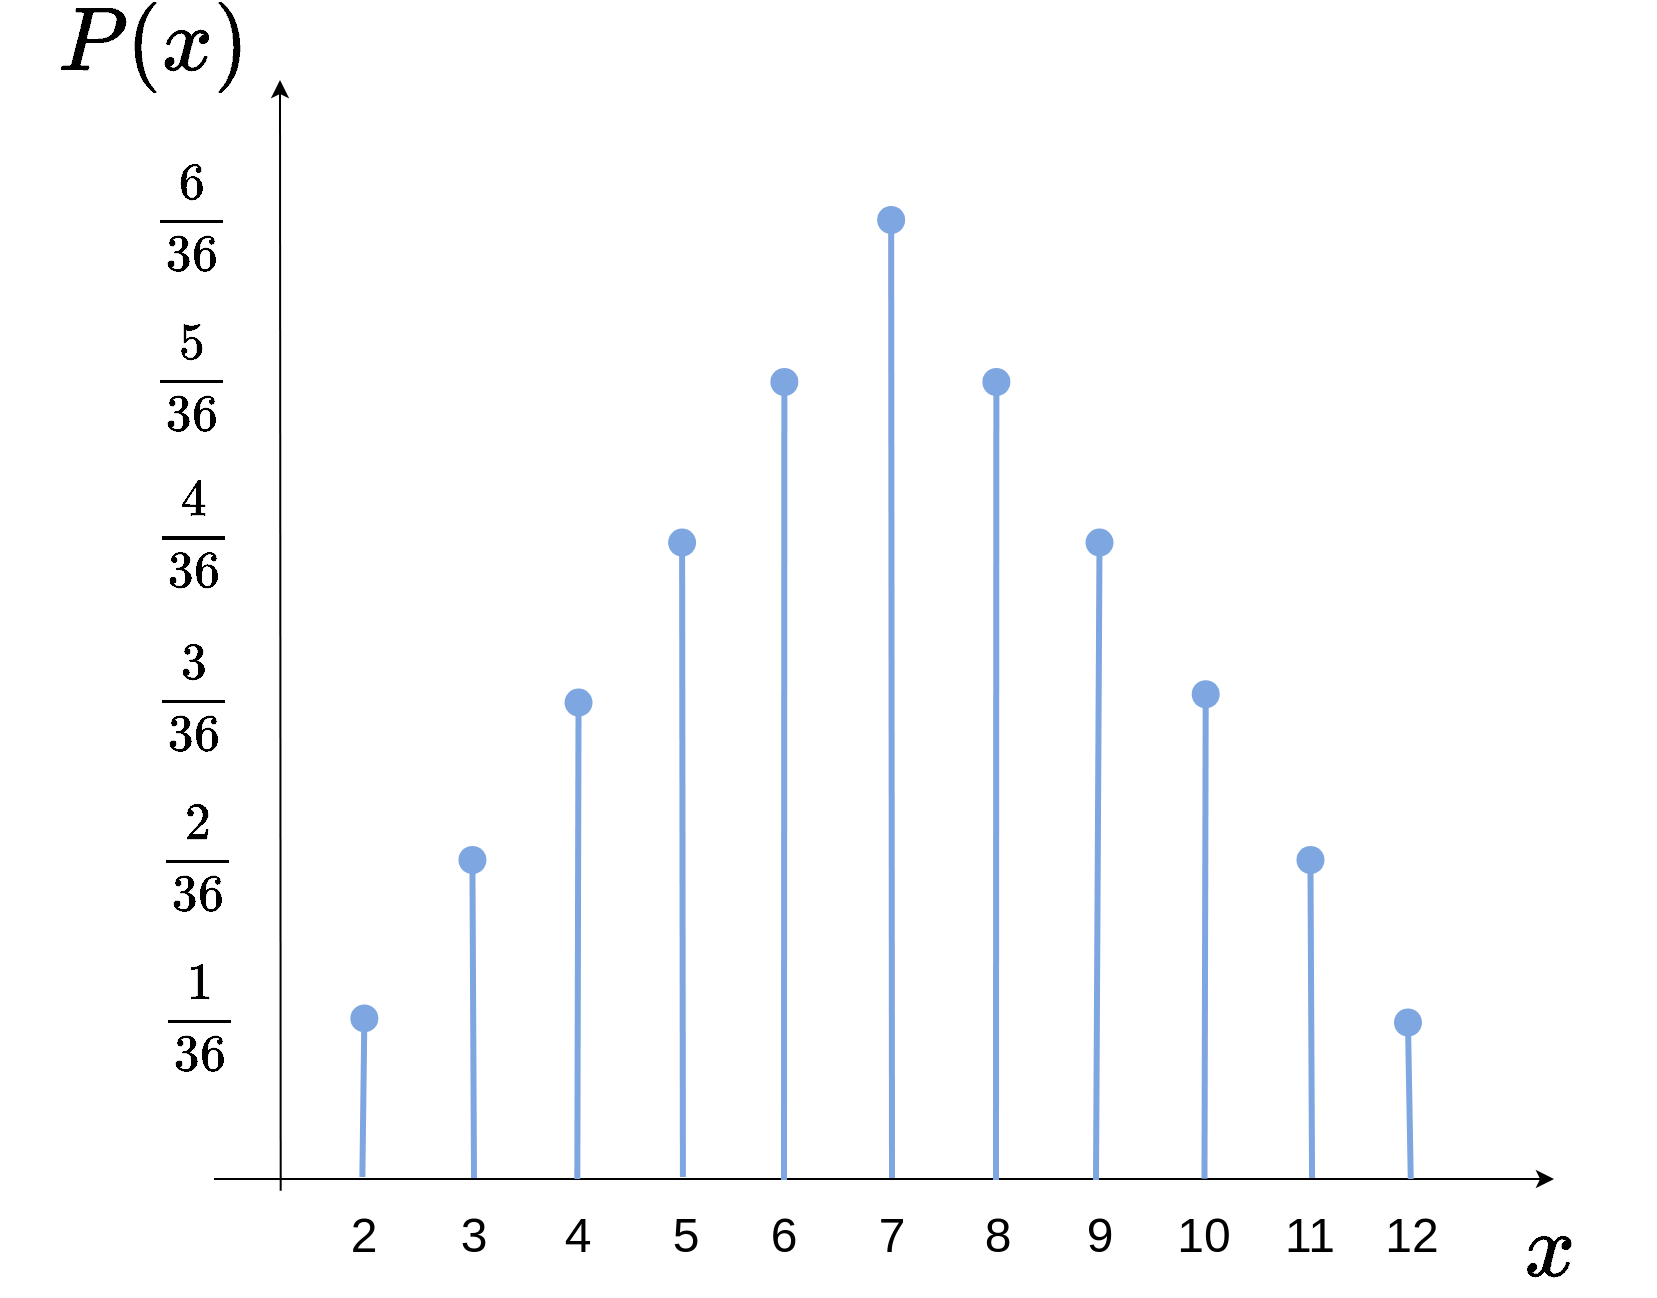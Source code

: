 <mxfile version="20.6.2" type="device"><diagram id="nzY0l4XhutitYrdI-aeB" name="Page-1"><mxGraphModel dx="3342" dy="3016" grid="1" gridSize="10" guides="1" tooltips="1" connect="1" arrows="1" fold="1" page="1" pageScale="1" pageWidth="850" pageHeight="1100" math="1" shadow="0"><root><mxCell id="0"/><mxCell id="1" parent="0"/><mxCell id="jzh67hu_N8r84r_TZuyo-38" value="" style="shape=waypoint;sketch=0;fillStyle=solid;size=6;pointerEvents=1;points=[];fillColor=#7EA6E0;resizable=0;rotatable=0;perimeter=centerPerimeter;snapToPoint=1;strokeWidth=5;fontSize=16;strokeColor=#7EA6E0;" parent="1" vertex="1"><mxGeometry x="740.576" y="86" width="40" height="40" as="geometry"/></mxCell><mxCell id="jzh67hu_N8r84r_TZuyo-69" value="" style="endArrow=none;html=1;rounded=0;fillColor=#cce5ff;strokeColor=#7EA6E0;strokeWidth=3;entryX=0.564;entryY=0.436;entryDx=0;entryDy=0;entryPerimeter=0;" parent="1" target="jzh67hu_N8r84r_TZuyo-38" edge="1"><mxGeometry width="50" height="50" relative="1" as="geometry"><mxPoint x="761" y="585" as="sourcePoint"/><mxPoint x="761.23" y="116.75" as="targetPoint"/></mxGeometry></mxCell><mxCell id="jzh67hu_N8r84r_TZuyo-56" value="$$\frac{2}{36}$$" style="text;html=1;align=center;verticalAlign=middle;resizable=0;points=[];autosize=1;strokeColor=none;fillColor=none;fontSize=22;flipH=1;" parent="1" vertex="1"><mxGeometry x="323" y="404" width="180" height="40" as="geometry"/></mxCell><mxCell id="jzh67hu_N8r84r_TZuyo-58" value="$$\frac{1}{36}$$" style="text;html=1;align=center;verticalAlign=middle;resizable=0;points=[];autosize=1;strokeColor=none;fillColor=none;fontSize=22;flipH=1;" parent="1" vertex="1"><mxGeometry x="324" y="484" width="180" height="40" as="geometry"/></mxCell><mxCell id="jzh67hu_N8r84r_TZuyo-59" value="$$\frac{3}{36}$$" style="text;html=1;align=center;verticalAlign=middle;resizable=0;points=[];autosize=1;strokeColor=none;fillColor=none;fontSize=22;flipH=1;" parent="1" vertex="1"><mxGeometry x="321" y="324" width="180" height="40" as="geometry"/></mxCell><mxCell id="jzh67hu_N8r84r_TZuyo-60" value="$$\frac{4}{36}$$" style="text;html=1;align=center;verticalAlign=middle;resizable=0;points=[];autosize=1;strokeColor=none;fillColor=none;fontSize=22;flipH=1;" parent="1" vertex="1"><mxGeometry x="321" y="243" width="180" height="40" as="geometry"/></mxCell><mxCell id="jzh67hu_N8r84r_TZuyo-61" value="$$\frac{5}{36}$$" style="text;html=1;align=center;verticalAlign=middle;resizable=0;points=[];autosize=1;strokeColor=none;fillColor=none;fontSize=22;flipH=1;" parent="1" vertex="1"><mxGeometry x="320" y="164" width="180" height="40" as="geometry"/></mxCell><mxCell id="jzh67hu_N8r84r_TZuyo-62" value="$$\frac{6}{36}$$" style="text;html=1;align=center;verticalAlign=middle;resizable=0;points=[];autosize=1;strokeColor=none;fillColor=none;fontSize=22;flipH=1;" parent="1" vertex="1"><mxGeometry x="320" y="84" width="180" height="40" as="geometry"/></mxCell><mxCell id="jzh67hu_N8r84r_TZuyo-1" value="" style="endArrow=classic;html=1;rounded=0;" parent="1" edge="1"><mxGeometry width="50" height="50" relative="1" as="geometry"><mxPoint x="422" y="585.5" as="sourcePoint"/><mxPoint x="1092" y="585.5" as="targetPoint"/></mxGeometry></mxCell><mxCell id="jzh67hu_N8r84r_TZuyo-2" value="" style="endArrow=classic;html=1;rounded=0;" parent="1" edge="1"><mxGeometry width="50" height="50" relative="1" as="geometry"><mxPoint x="455.347" y="591.375" as="sourcePoint"/><mxPoint x="455" y="36" as="targetPoint"/></mxGeometry></mxCell><mxCell id="jzh67hu_N8r84r_TZuyo-9" value="2" style="text;html=1;strokeColor=none;fillColor=none;align=center;verticalAlign=middle;whiteSpace=wrap;rounded=0;strokeWidth=2;opacity=40;fontSize=24;" parent="1" vertex="1"><mxGeometry x="458.463" y="591.375" width="78.134" height="44.625" as="geometry"/></mxCell><mxCell id="jzh67hu_N8r84r_TZuyo-12" value="3" style="text;html=1;strokeColor=none;fillColor=none;align=center;verticalAlign=middle;whiteSpace=wrap;rounded=0;strokeWidth=2;opacity=40;fontSize=24;" parent="1" vertex="1"><mxGeometry x="513.156" y="591.375" width="78.134" height="44.625" as="geometry"/></mxCell><mxCell id="jzh67hu_N8r84r_TZuyo-13" value="4" style="text;html=1;strokeColor=none;fillColor=none;align=center;verticalAlign=middle;whiteSpace=wrap;rounded=0;strokeWidth=2;opacity=40;fontSize=24;" parent="1" vertex="1"><mxGeometry x="565.246" y="591.375" width="78.134" height="44.625" as="geometry"/></mxCell><mxCell id="jzh67hu_N8r84r_TZuyo-14" value="5" style="text;html=1;strokeColor=none;fillColor=none;align=center;verticalAlign=middle;whiteSpace=wrap;rounded=0;strokeWidth=2;opacity=40;fontSize=24;" parent="1" vertex="1"><mxGeometry x="618.638" y="591.375" width="78.134" height="44.625" as="geometry"/></mxCell><mxCell id="jzh67hu_N8r84r_TZuyo-15" value="6" style="text;html=1;strokeColor=none;fillColor=none;align=center;verticalAlign=middle;whiteSpace=wrap;rounded=0;strokeWidth=2;opacity=40;fontSize=24;" parent="1" vertex="1"><mxGeometry x="668.122" y="591.375" width="78.134" height="44.625" as="geometry"/></mxCell><mxCell id="jzh67hu_N8r84r_TZuyo-16" value="7" style="text;html=1;strokeColor=none;fillColor=none;align=center;verticalAlign=middle;whiteSpace=wrap;rounded=0;strokeWidth=2;opacity=40;fontSize=24;" parent="1" vertex="1"><mxGeometry x="721.514" y="591.375" width="78.134" height="44.625" as="geometry"/></mxCell><mxCell id="jzh67hu_N8r84r_TZuyo-17" value="8" style="text;html=1;strokeColor=none;fillColor=none;align=center;verticalAlign=middle;whiteSpace=wrap;rounded=0;strokeWidth=2;opacity=40;fontSize=24;" parent="1" vertex="1"><mxGeometry x="774.906" y="591.375" width="78.134" height="44.625" as="geometry"/></mxCell><mxCell id="jzh67hu_N8r84r_TZuyo-18" value="9" style="text;html=1;strokeColor=none;fillColor=none;align=center;verticalAlign=middle;whiteSpace=wrap;rounded=0;strokeWidth=2;opacity=40;fontSize=24;" parent="1" vertex="1"><mxGeometry x="825.693" y="591.375" width="78.134" height="44.625" as="geometry"/></mxCell><mxCell id="jzh67hu_N8r84r_TZuyo-19" value="10" style="text;html=1;strokeColor=none;fillColor=none;align=center;verticalAlign=middle;whiteSpace=wrap;rounded=0;strokeWidth=2;opacity=40;fontSize=24;" parent="1" vertex="1"><mxGeometry x="877.782" y="591.375" width="78.134" height="44.625" as="geometry"/></mxCell><mxCell id="jzh67hu_N8r84r_TZuyo-20" value="11" style="text;html=1;strokeColor=none;fillColor=none;align=center;verticalAlign=middle;whiteSpace=wrap;rounded=0;strokeWidth=2;opacity=40;fontSize=24;" parent="1" vertex="1"><mxGeometry x="931.174" y="591.375" width="78.134" height="44.625" as="geometry"/></mxCell><mxCell id="jzh67hu_N8r84r_TZuyo-21" value="12" style="text;html=1;strokeColor=none;fillColor=none;align=center;verticalAlign=middle;whiteSpace=wrap;rounded=0;strokeWidth=2;opacity=40;fontSize=24;" parent="1" vertex="1"><mxGeometry x="981.961" y="591.375" width="78.134" height="44.625" as="geometry"/></mxCell><mxCell id="jzh67hu_N8r84r_TZuyo-23" value="" style="endArrow=none;html=1;rounded=0;strokeWidth=3;strokeColor=#7EA6E0;" parent="1" target="jzh67hu_N8r84r_TZuyo-68" edge="1"><mxGeometry width="50" height="50" relative="1" as="geometry"><mxPoint x="496.181" y="584.5" as="sourcePoint"/><mxPoint x="496.832" y="525" as="targetPoint"/></mxGeometry></mxCell><mxCell id="jzh67hu_N8r84r_TZuyo-26" value="" style="endArrow=none;html=1;rounded=0;entryX=0.518;entryY=0.693;entryDx=0;entryDy=0;entryPerimeter=0;strokeWidth=3;strokeColor=#7EA6E0;" parent="1" target="jzh67hu_N8r84r_TZuyo-34" edge="1"><mxGeometry width="50" height="50" relative="1" as="geometry"><mxPoint x="603.662" y="585.5" as="sourcePoint"/><mxPoint x="604.313" y="407" as="targetPoint"/></mxGeometry></mxCell><mxCell id="jzh67hu_N8r84r_TZuyo-28" value="" style="endArrow=none;html=1;rounded=0;startArrow=none;fillColor=#cce5ff;strokeColor=#36393d;" parent="1" edge="1"><mxGeometry width="50" height="50" relative="1" as="geometry"><mxPoint x="970.244" y="465.995" as="sourcePoint"/><mxPoint x="969.738" y="466.503" as="targetPoint"/></mxGeometry></mxCell><mxCell id="jzh67hu_N8r84r_TZuyo-30" value="" style="endArrow=none;html=1;rounded=0;strokeWidth=3;strokeColor=#7EA6E0;" parent="1" target="jzh67hu_N8r84r_TZuyo-35" edge="1"><mxGeometry width="50" height="50" relative="1" as="geometry"><mxPoint x="656.449" y="584.5" as="sourcePoint"/><mxPoint x="657.751" y="346.5" as="targetPoint"/></mxGeometry></mxCell><mxCell id="jzh67hu_N8r84r_TZuyo-31" value="" style="endArrow=none;html=1;rounded=0;startArrow=none;fillColor=#cce5ff;strokeColor=#36393d;" parent="1" edge="1"><mxGeometry width="50" height="50" relative="1" as="geometry"><mxPoint x="812.671" y="279" as="sourcePoint"/><mxPoint x="812.671" y="277.513" as="targetPoint"/></mxGeometry></mxCell><mxCell id="jzh67hu_N8r84r_TZuyo-32" value="" style="endArrow=none;html=1;rounded=0;strokeWidth=3;strokeColor=#7EA6E0;" parent="1" target="jzh67hu_N8r84r_TZuyo-36" edge="1"><mxGeometry width="50" height="50" relative="1" as="geometry"><mxPoint x="707" y="586" as="sourcePoint"/><mxPoint x="707.492" y="284.513" as="targetPoint"/></mxGeometry></mxCell><mxCell id="jzh67hu_N8r84r_TZuyo-34" value="" style="shape=waypoint;sketch=0;fillStyle=solid;size=6;pointerEvents=1;points=[];fillColor=#7EA6E0;resizable=0;rotatable=0;perimeter=centerPerimeter;snapToPoint=1;strokeWidth=5;fontSize=16;strokeColor=#7EA6E0;" parent="1" vertex="1"><mxGeometry x="584.268" y="327.275" width="40" height="40" as="geometry"/></mxCell><mxCell id="jzh67hu_N8r84r_TZuyo-35" value="" style="shape=waypoint;sketch=0;fillStyle=solid;size=6;pointerEvents=1;points=[];fillColor=#7EA6E0;resizable=0;rotatable=0;perimeter=centerPerimeter;snapToPoint=1;strokeWidth=5;fontSize=16;strokeColor=#7EA6E0;" parent="1" vertex="1"><mxGeometry x="636.055" y="247.288" width="40" height="40" as="geometry"/></mxCell><mxCell id="jzh67hu_N8r84r_TZuyo-36" value="" style="shape=waypoint;sketch=0;fillStyle=solid;size=6;pointerEvents=1;points=[];fillColor=#7EA6E0;resizable=0;rotatable=0;perimeter=centerPerimeter;snapToPoint=1;strokeWidth=5;fontSize=16;strokeColor=#7EA6E0;" parent="1" vertex="1"><mxGeometry x="687.187" y="167.002" width="40" height="40" as="geometry"/></mxCell><mxCell id="jzh67hu_N8r84r_TZuyo-41" value="" style="endArrow=none;html=1;rounded=0;fillColor=#d0cee2;strokeColor=#7EA6E0;entryX=1.051;entryY=0.6;entryDx=0;entryDy=0;entryPerimeter=0;strokeWidth=3;" parent="1" target="jzh67hu_N8r84r_TZuyo-53" edge="1"><mxGeometry width="50" height="50" relative="1" as="geometry"><mxPoint x="863" y="586" as="sourcePoint"/><mxPoint x="858.671" y="279" as="targetPoint"/></mxGeometry></mxCell><mxCell id="jzh67hu_N8r84r_TZuyo-50" value="" style="shape=waypoint;sketch=0;fillStyle=solid;size=6;pointerEvents=1;points=[];fillColor=#7EA6E0;resizable=0;rotatable=0;perimeter=centerPerimeter;snapToPoint=1;strokeWidth=5;fontSize=16;strokeColor=#7EA6E0;" parent="1" vertex="1"><mxGeometry x="998.983" y="487.25" width="40" height="40" as="geometry"/></mxCell><mxCell id="jzh67hu_N8r84r_TZuyo-52" value="" style="endArrow=none;html=1;rounded=0;strokeWidth=3;strokeColor=#7EA6E0;" parent="1" target="jzh67hu_N8r84r_TZuyo-50" edge="1"><mxGeometry width="50" height="50" relative="1" as="geometry"><mxPoint x="1020.377" y="585.5" as="sourcePoint"/><mxPoint x="1021.028" y="526" as="targetPoint"/></mxGeometry></mxCell><mxCell id="jzh67hu_N8r84r_TZuyo-53" value="" style="shape=waypoint;sketch=0;fillStyle=solid;size=6;pointerEvents=1;points=[];fillColor=#7EA6E0;resizable=0;rotatable=0;perimeter=centerPerimeter;snapToPoint=1;strokeWidth=5;fontSize=16;strokeColor=#7EA6E0;" parent="1" vertex="1"><mxGeometry x="844.756" y="247.29" width="40" height="40" as="geometry"/></mxCell><mxCell id="jzh67hu_N8r84r_TZuyo-68" value="" style="shape=waypoint;sketch=0;fillStyle=solid;size=6;pointerEvents=1;points=[];fillColor=#7EA6E0;resizable=0;rotatable=0;perimeter=centerPerimeter;snapToPoint=1;strokeWidth=5;fontSize=16;strokeColor=#7EA6E0;" parent="1" vertex="1"><mxGeometry x="477.179" y="485.237" width="40" height="40" as="geometry"/></mxCell><mxCell id="jzh67hu_N8r84r_TZuyo-72" value="" style="endArrow=none;html=1;rounded=0;entryX=0.518;entryY=0.693;entryDx=0;entryDy=0;entryPerimeter=0;fillColor=#e3c800;strokeColor=#7EA6E0;strokeWidth=3;" parent="1" edge="1"><mxGeometry width="50" height="50" relative="1" as="geometry"><mxPoint x="917.242" y="585.35" as="sourcePoint"/><mxPoint x="917.848" y="347.125" as="targetPoint"/></mxGeometry></mxCell><mxCell id="jzh67hu_N8r84r_TZuyo-73" value="" style="shape=waypoint;sketch=0;fillStyle=solid;size=6;pointerEvents=1;points=[];fillColor=#7EA6E0;resizable=0;rotatable=0;perimeter=centerPerimeter;snapToPoint=1;strokeWidth=5;fontSize=16;strokeColor=#7EA6E0;" parent="1" vertex="1"><mxGeometry x="897.848" y="323.125" width="40" height="40" as="geometry"/></mxCell><mxCell id="jzh67hu_N8r84r_TZuyo-74" value="" style="endArrow=none;html=1;rounded=0;strokeWidth=3;strokeColor=#7EA6E0;" parent="1" target="jzh67hu_N8r84r_TZuyo-75" edge="1"><mxGeometry width="50" height="50" relative="1" as="geometry"><mxPoint x="813" y="586" as="sourcePoint"/><mxPoint x="813.492" y="284.513" as="targetPoint"/></mxGeometry></mxCell><mxCell id="jzh67hu_N8r84r_TZuyo-75" value="" style="shape=waypoint;sketch=0;fillStyle=solid;size=6;pointerEvents=1;points=[];fillColor=#7EA6E0;resizable=0;rotatable=0;perimeter=centerPerimeter;snapToPoint=1;strokeWidth=5;fontSize=16;strokeColor=#7EA6E0;" parent="1" vertex="1"><mxGeometry x="793.187" y="167.002" width="40" height="40" as="geometry"/></mxCell><mxCell id="nk23wnMxfJlPPJRA-hjI-4" value="" style="endArrow=none;html=1;startArrow=none;fillColor=#cce5ff;strokeColor=#36393d;" parent="1" source="nk23wnMxfJlPPJRA-hjI-5" edge="1"><mxGeometry width="50" height="50" relative="1" as="geometry"><mxPoint x="552" y="585" as="sourcePoint"/><mxPoint x="552" y="430" as="targetPoint"/></mxGeometry></mxCell><mxCell id="nk23wnMxfJlPPJRA-hjI-5" value="" style="shape=waypoint;sketch=0;fillStyle=solid;size=6;pointerEvents=1;points=[];fillColor=#7EA6E0;resizable=0;rotatable=0;perimeter=centerPerimeter;snapToPoint=1;strokeWidth=5;fontSize=16;strokeColor=#7EA6E0;" parent="1" vertex="1"><mxGeometry x="531.219" y="405.997" width="40" height="40" as="geometry"/></mxCell><mxCell id="nk23wnMxfJlPPJRA-hjI-6" value="" style="endArrow=none;html=1;strokeWidth=3;strokeColor=#7EA6E0;" parent="1" edge="1"><mxGeometry width="50" height="50" relative="1" as="geometry"><mxPoint x="552" y="585" as="sourcePoint"/><mxPoint x="551.219" y="428.997" as="targetPoint"/></mxGeometry></mxCell><mxCell id="nk23wnMxfJlPPJRA-hjI-7" value="" style="shape=waypoint;sketch=0;fillStyle=solid;size=6;pointerEvents=1;points=[];fillColor=#7EA6E0;resizable=0;rotatable=0;perimeter=centerPerimeter;snapToPoint=1;strokeWidth=5;fontSize=16;strokeColor=#7EA6E0;" parent="1" vertex="1"><mxGeometry x="950.239" y="405.997" width="40" height="40" as="geometry"/></mxCell><mxCell id="nk23wnMxfJlPPJRA-hjI-8" value="" style="endArrow=none;html=1;strokeWidth=3;strokeColor=#7EA6E0;" parent="1" edge="1"><mxGeometry width="50" height="50" relative="1" as="geometry"><mxPoint x="971.02" y="585" as="sourcePoint"/><mxPoint x="970.239" y="428.997" as="targetPoint"/></mxGeometry></mxCell><mxCell id="nk23wnMxfJlPPJRA-hjI-9" value="$$x$$" style="text;html=1;strokeColor=none;fillColor=none;align=center;verticalAlign=middle;whiteSpace=wrap;rounded=0;strokeWidth=5;fontSize=38;" parent="1" vertex="1"><mxGeometry x="1060.1" y="606" width="60" height="30" as="geometry"/></mxCell><mxCell id="iOROCyZe1dVlT7mgZWS8-1" value="$$P(x)$$" style="text;html=1;strokeColor=none;fillColor=none;align=center;verticalAlign=middle;whiteSpace=wrap;rounded=0;strokeWidth=5;fontSize=38;" vertex="1" parent="1"><mxGeometry x="362.0" y="4" width="60" height="30" as="geometry"/></mxCell></root></mxGraphModel></diagram></mxfile>